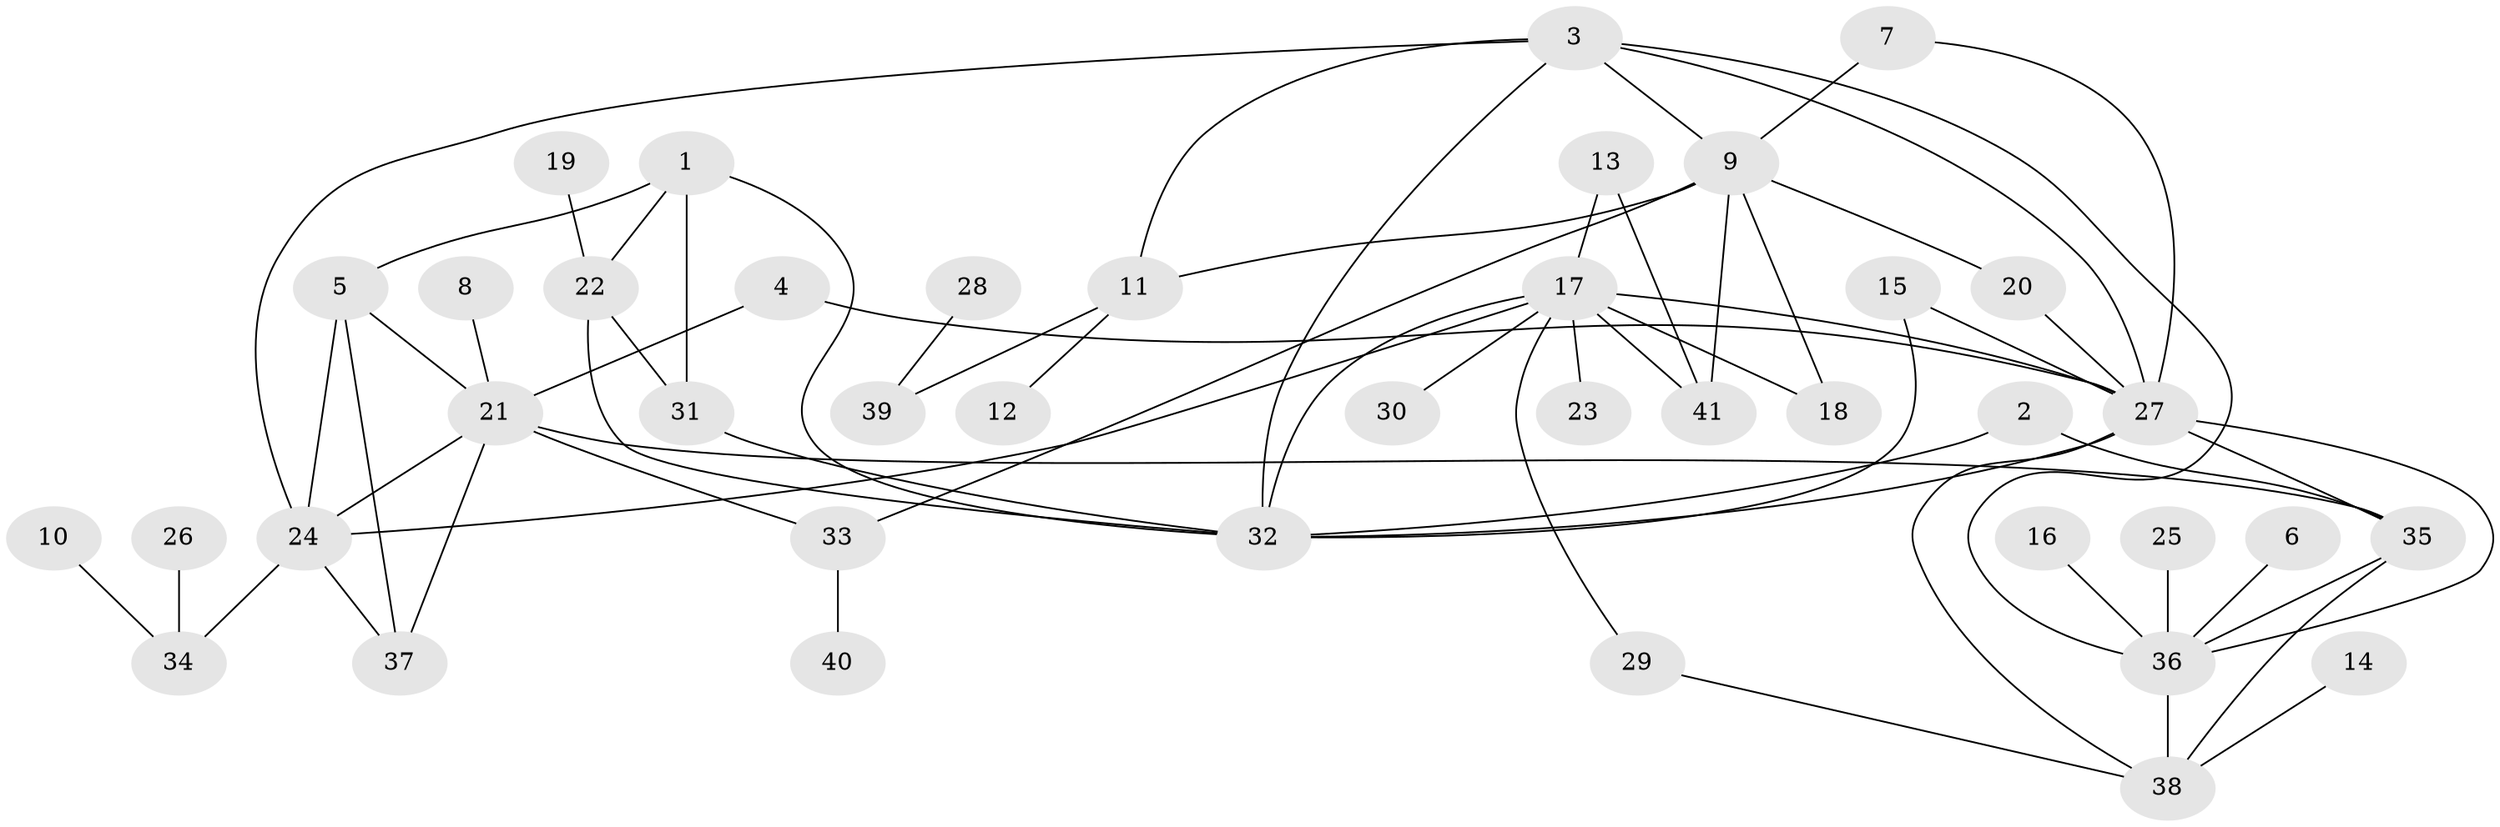 // original degree distribution, {5: 0.04878048780487805, 9: 0.036585365853658534, 8: 0.012195121951219513, 4: 0.06097560975609756, 7: 0.036585365853658534, 6: 0.024390243902439025, 10: 0.012195121951219513, 12: 0.024390243902439025, 3: 0.036585365853658534, 2: 0.15853658536585366, 1: 0.5487804878048781}
// Generated by graph-tools (version 1.1) at 2025/02/03/09/25 03:02:44]
// undirected, 41 vertices, 66 edges
graph export_dot {
graph [start="1"]
  node [color=gray90,style=filled];
  1;
  2;
  3;
  4;
  5;
  6;
  7;
  8;
  9;
  10;
  11;
  12;
  13;
  14;
  15;
  16;
  17;
  18;
  19;
  20;
  21;
  22;
  23;
  24;
  25;
  26;
  27;
  28;
  29;
  30;
  31;
  32;
  33;
  34;
  35;
  36;
  37;
  38;
  39;
  40;
  41;
  1 -- 5 [weight=1.0];
  1 -- 22 [weight=1.0];
  1 -- 31 [weight=1.0];
  1 -- 32 [weight=1.0];
  2 -- 32 [weight=1.0];
  2 -- 35 [weight=1.0];
  3 -- 9 [weight=2.0];
  3 -- 11 [weight=2.0];
  3 -- 24 [weight=1.0];
  3 -- 27 [weight=1.0];
  3 -- 32 [weight=1.0];
  3 -- 36 [weight=1.0];
  4 -- 21 [weight=1.0];
  4 -- 27 [weight=1.0];
  5 -- 21 [weight=1.0];
  5 -- 24 [weight=1.0];
  5 -- 37 [weight=1.0];
  6 -- 36 [weight=1.0];
  7 -- 9 [weight=1.0];
  7 -- 27 [weight=1.0];
  8 -- 21 [weight=1.0];
  9 -- 11 [weight=1.0];
  9 -- 18 [weight=1.0];
  9 -- 20 [weight=1.0];
  9 -- 33 [weight=1.0];
  9 -- 41 [weight=1.0];
  10 -- 34 [weight=1.0];
  11 -- 12 [weight=1.0];
  11 -- 39 [weight=1.0];
  13 -- 17 [weight=1.0];
  13 -- 41 [weight=2.0];
  14 -- 38 [weight=1.0];
  15 -- 27 [weight=1.0];
  15 -- 32 [weight=1.0];
  16 -- 36 [weight=1.0];
  17 -- 18 [weight=1.0];
  17 -- 23 [weight=1.0];
  17 -- 24 [weight=1.0];
  17 -- 27 [weight=1.0];
  17 -- 29 [weight=1.0];
  17 -- 30 [weight=1.0];
  17 -- 32 [weight=1.0];
  17 -- 41 [weight=2.0];
  19 -- 22 [weight=1.0];
  20 -- 27 [weight=1.0];
  21 -- 24 [weight=1.0];
  21 -- 33 [weight=1.0];
  21 -- 35 [weight=1.0];
  21 -- 37 [weight=1.0];
  22 -- 31 [weight=1.0];
  22 -- 32 [weight=1.0];
  24 -- 34 [weight=1.0];
  24 -- 37 [weight=1.0];
  25 -- 36 [weight=1.0];
  26 -- 34 [weight=1.0];
  27 -- 32 [weight=1.0];
  27 -- 35 [weight=1.0];
  27 -- 36 [weight=1.0];
  27 -- 38 [weight=1.0];
  28 -- 39 [weight=1.0];
  29 -- 38 [weight=1.0];
  31 -- 32 [weight=1.0];
  33 -- 40 [weight=1.0];
  35 -- 36 [weight=1.0];
  35 -- 38 [weight=1.0];
  36 -- 38 [weight=1.0];
}

